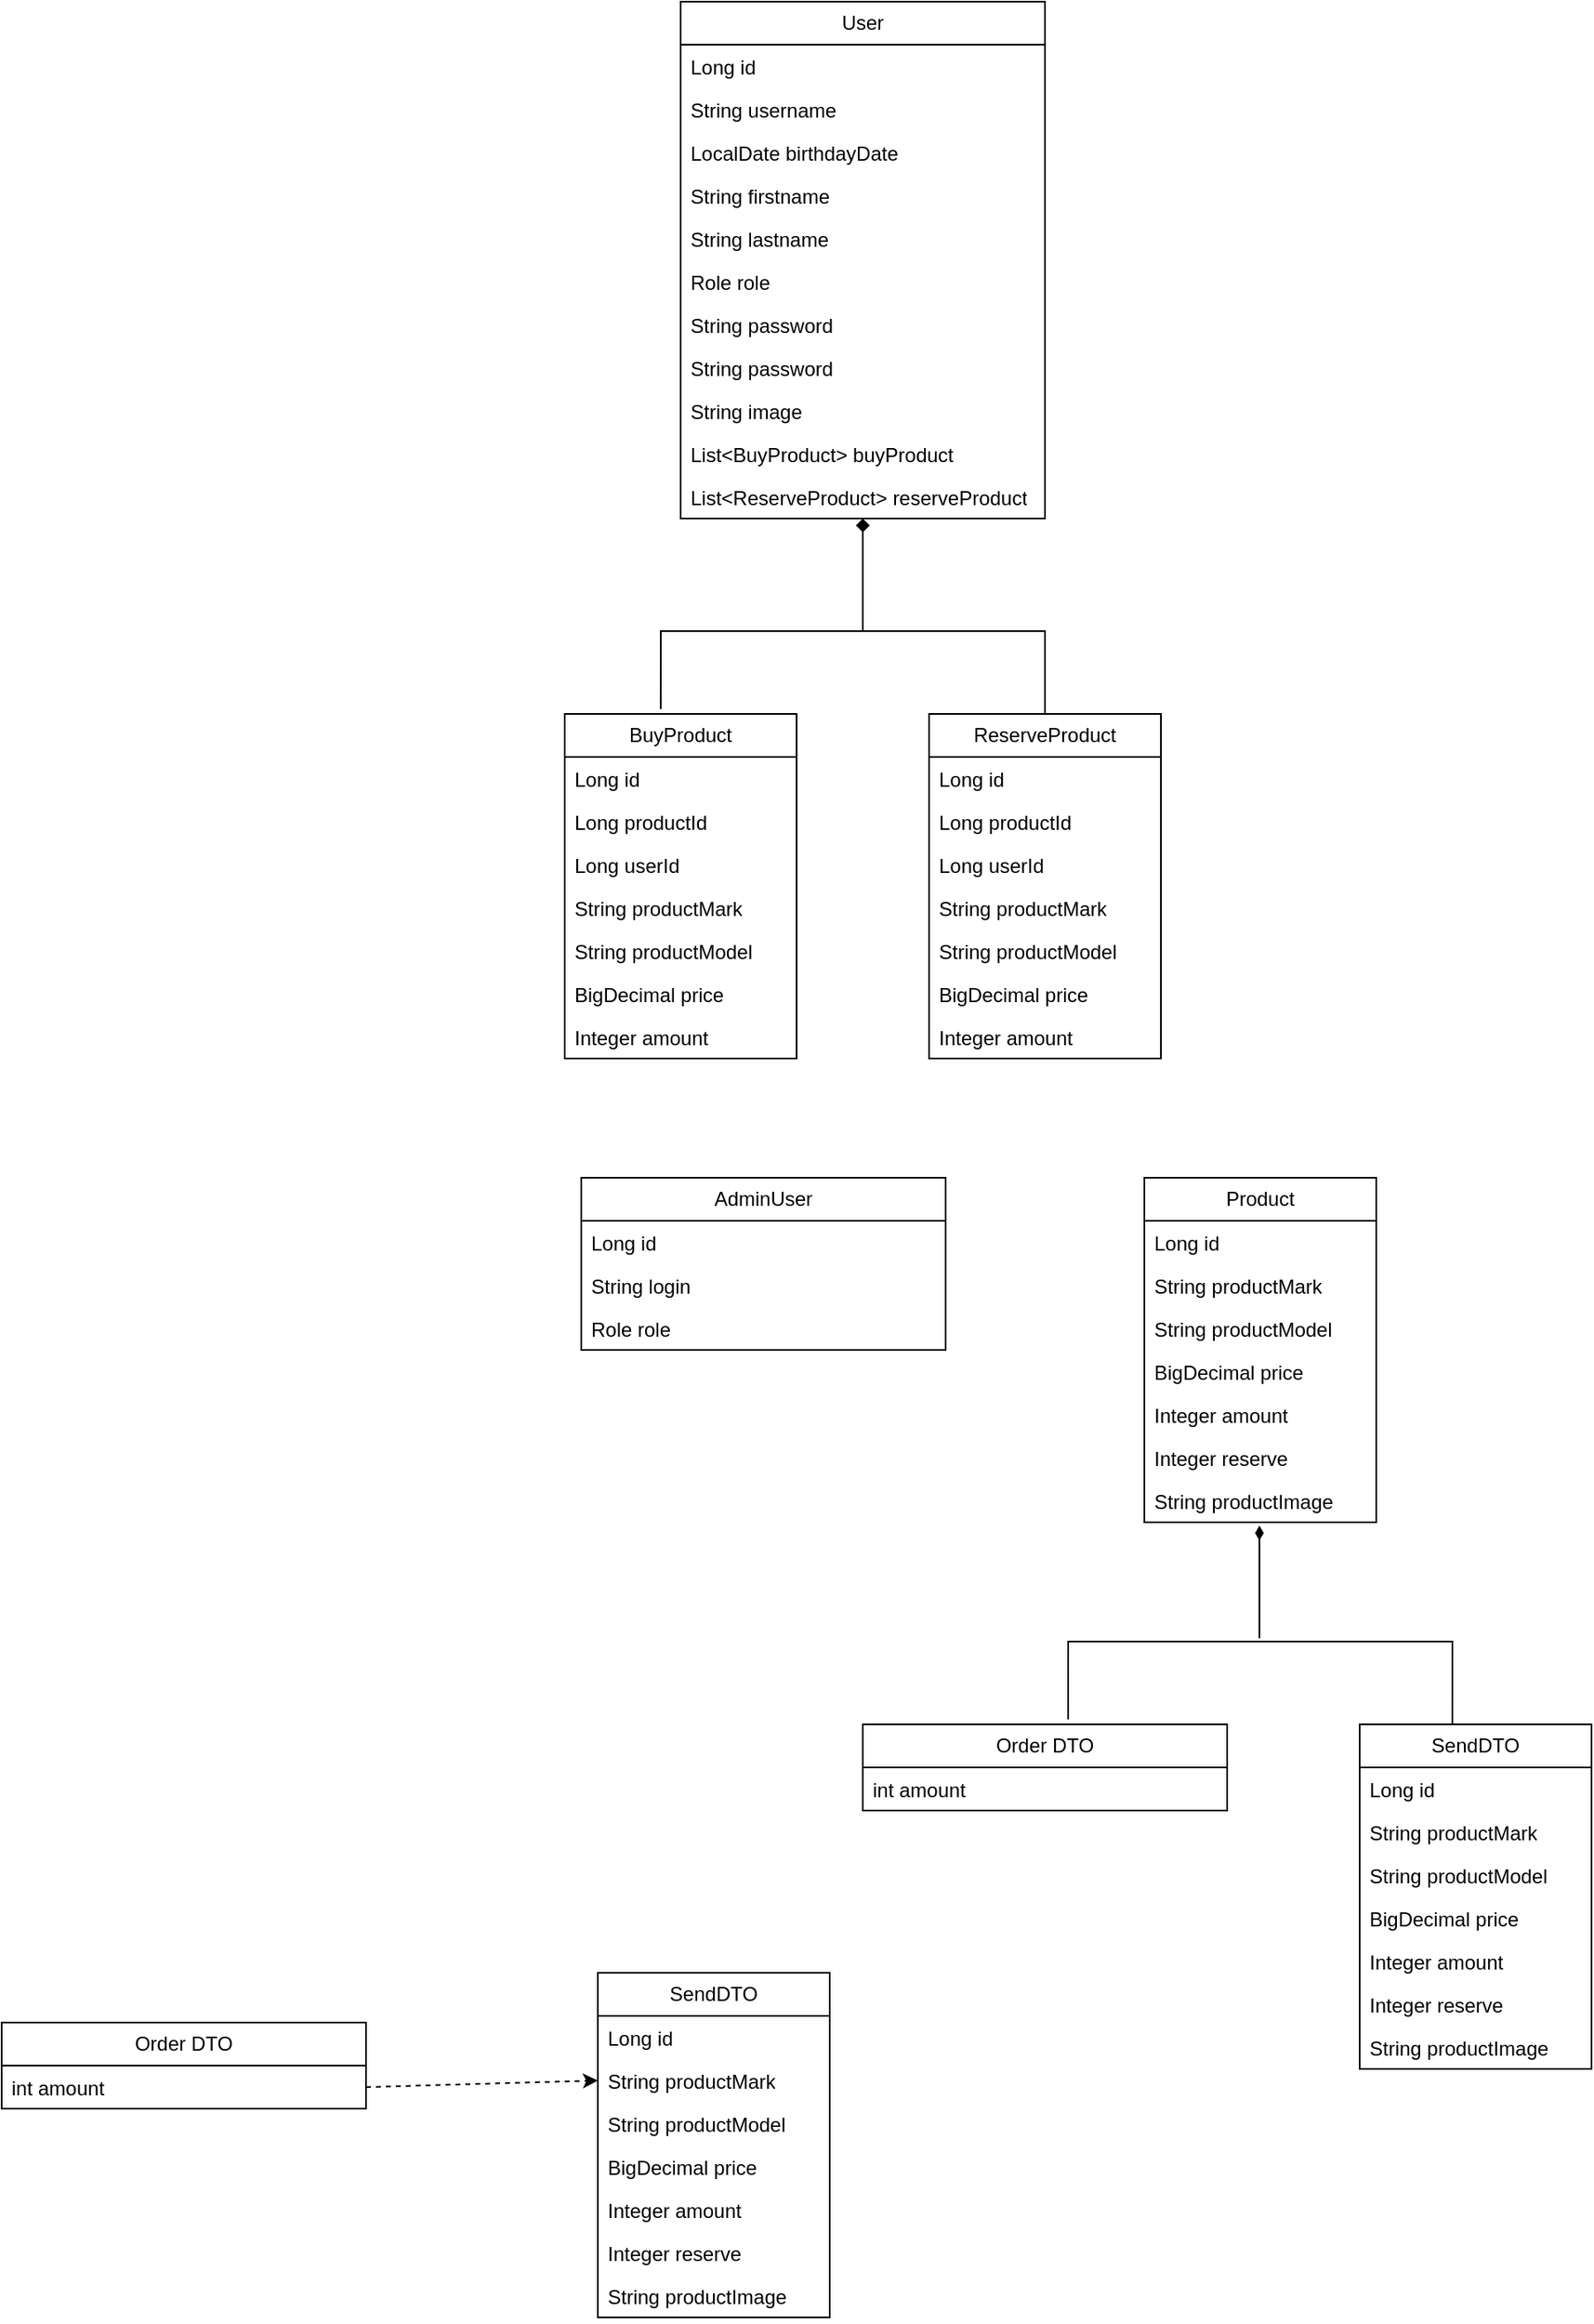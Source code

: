 <mxfile version="24.6.5" type="github">
  <diagram name="Страница — 1" id="O1WO1RMwIrBOXO-8hIuK">
    <mxGraphModel dx="2183" dy="2029" grid="1" gridSize="10" guides="1" tooltips="1" connect="1" arrows="1" fold="1" page="1" pageScale="1" pageWidth="1169" pageHeight="827" math="0" shadow="0">
      <root>
        <mxCell id="0" />
        <mxCell id="1" parent="0" />
        <mxCell id="cXYuQSKlXhiI92pEb4eg-7" value="BuyProduct" style="swimlane;fontStyle=0;childLayout=stackLayout;horizontal=1;startSize=26;fillColor=none;horizontalStack=0;resizeParent=1;resizeParentMax=0;resizeLast=0;collapsible=1;marginBottom=0;whiteSpace=wrap;html=1;" parent="1" vertex="1">
          <mxGeometry x="420" y="400" width="140" height="208" as="geometry" />
        </mxCell>
        <mxCell id="cXYuQSKlXhiI92pEb4eg-9" value="Long id" style="text;strokeColor=none;fillColor=none;align=left;verticalAlign=top;spacingLeft=4;spacingRight=4;overflow=hidden;rotatable=0;points=[[0,0.5],[1,0.5]];portConstraint=eastwest;whiteSpace=wrap;html=1;" parent="cXYuQSKlXhiI92pEb4eg-7" vertex="1">
          <mxGeometry y="26" width="140" height="26" as="geometry" />
        </mxCell>
        <mxCell id="cXYuQSKlXhiI92pEb4eg-10" value="Long productId" style="text;strokeColor=none;fillColor=none;align=left;verticalAlign=top;spacingLeft=4;spacingRight=4;overflow=hidden;rotatable=0;points=[[0,0.5],[1,0.5]];portConstraint=eastwest;whiteSpace=wrap;html=1;" parent="cXYuQSKlXhiI92pEb4eg-7" vertex="1">
          <mxGeometry y="52" width="140" height="26" as="geometry" />
        </mxCell>
        <mxCell id="cXYuQSKlXhiI92pEb4eg-14" value="Long userId" style="text;strokeColor=none;fillColor=none;align=left;verticalAlign=top;spacingLeft=4;spacingRight=4;overflow=hidden;rotatable=0;points=[[0,0.5],[1,0.5]];portConstraint=eastwest;whiteSpace=wrap;html=1;" parent="cXYuQSKlXhiI92pEb4eg-7" vertex="1">
          <mxGeometry y="78" width="140" height="26" as="geometry" />
        </mxCell>
        <mxCell id="cXYuQSKlXhiI92pEb4eg-13" value="String productMark" style="text;strokeColor=none;fillColor=none;align=left;verticalAlign=top;spacingLeft=4;spacingRight=4;overflow=hidden;rotatable=0;points=[[0,0.5],[1,0.5]];portConstraint=eastwest;whiteSpace=wrap;html=1;" parent="cXYuQSKlXhiI92pEb4eg-7" vertex="1">
          <mxGeometry y="104" width="140" height="26" as="geometry" />
        </mxCell>
        <mxCell id="cXYuQSKlXhiI92pEb4eg-15" value="String productModel" style="text;strokeColor=none;fillColor=none;align=left;verticalAlign=top;spacingLeft=4;spacingRight=4;overflow=hidden;rotatable=0;points=[[0,0.5],[1,0.5]];portConstraint=eastwest;whiteSpace=wrap;html=1;" parent="cXYuQSKlXhiI92pEb4eg-7" vertex="1">
          <mxGeometry y="130" width="140" height="26" as="geometry" />
        </mxCell>
        <mxCell id="cXYuQSKlXhiI92pEb4eg-16" value="BigDecimal price" style="text;strokeColor=none;fillColor=none;align=left;verticalAlign=top;spacingLeft=4;spacingRight=4;overflow=hidden;rotatable=0;points=[[0,0.5],[1,0.5]];portConstraint=eastwest;whiteSpace=wrap;html=1;" parent="cXYuQSKlXhiI92pEb4eg-7" vertex="1">
          <mxGeometry y="156" width="140" height="26" as="geometry" />
        </mxCell>
        <mxCell id="cXYuQSKlXhiI92pEb4eg-17" value="Integer amount" style="text;strokeColor=none;fillColor=none;align=left;verticalAlign=top;spacingLeft=4;spacingRight=4;overflow=hidden;rotatable=0;points=[[0,0.5],[1,0.5]];portConstraint=eastwest;whiteSpace=wrap;html=1;" parent="cXYuQSKlXhiI92pEb4eg-7" vertex="1">
          <mxGeometry y="182" width="140" height="26" as="geometry" />
        </mxCell>
        <mxCell id="cXYuQSKlXhiI92pEb4eg-18" value="User" style="swimlane;fontStyle=0;childLayout=stackLayout;horizontal=1;startSize=26;fillColor=none;horizontalStack=0;resizeParent=1;resizeParentMax=0;resizeLast=0;collapsible=1;marginBottom=0;whiteSpace=wrap;html=1;" parent="1" vertex="1">
          <mxGeometry x="490" y="-30" width="220" height="312" as="geometry" />
        </mxCell>
        <mxCell id="cXYuQSKlXhiI92pEb4eg-19" value="Long id" style="text;strokeColor=none;fillColor=none;align=left;verticalAlign=top;spacingLeft=4;spacingRight=4;overflow=hidden;rotatable=0;points=[[0,0.5],[1,0.5]];portConstraint=eastwest;whiteSpace=wrap;html=1;" parent="cXYuQSKlXhiI92pEb4eg-18" vertex="1">
          <mxGeometry y="26" width="220" height="26" as="geometry" />
        </mxCell>
        <mxCell id="cXYuQSKlXhiI92pEb4eg-20" value="String username" style="text;strokeColor=none;fillColor=none;align=left;verticalAlign=top;spacingLeft=4;spacingRight=4;overflow=hidden;rotatable=0;points=[[0,0.5],[1,0.5]];portConstraint=eastwest;whiteSpace=wrap;html=1;" parent="cXYuQSKlXhiI92pEb4eg-18" vertex="1">
          <mxGeometry y="52" width="220" height="26" as="geometry" />
        </mxCell>
        <mxCell id="cXYuQSKlXhiI92pEb4eg-21" value="LocalDate birthdayDate" style="text;strokeColor=none;fillColor=none;align=left;verticalAlign=top;spacingLeft=4;spacingRight=4;overflow=hidden;rotatable=0;points=[[0,0.5],[1,0.5]];portConstraint=eastwest;whiteSpace=wrap;html=1;" parent="cXYuQSKlXhiI92pEb4eg-18" vertex="1">
          <mxGeometry y="78" width="220" height="26" as="geometry" />
        </mxCell>
        <mxCell id="cXYuQSKlXhiI92pEb4eg-22" value="String firstname" style="text;strokeColor=none;fillColor=none;align=left;verticalAlign=top;spacingLeft=4;spacingRight=4;overflow=hidden;rotatable=0;points=[[0,0.5],[1,0.5]];portConstraint=eastwest;whiteSpace=wrap;html=1;" parent="cXYuQSKlXhiI92pEb4eg-18" vertex="1">
          <mxGeometry y="104" width="220" height="26" as="geometry" />
        </mxCell>
        <mxCell id="cXYuQSKlXhiI92pEb4eg-23" value="String lastname" style="text;strokeColor=none;fillColor=none;align=left;verticalAlign=top;spacingLeft=4;spacingRight=4;overflow=hidden;rotatable=0;points=[[0,0.5],[1,0.5]];portConstraint=eastwest;whiteSpace=wrap;html=1;" parent="cXYuQSKlXhiI92pEb4eg-18" vertex="1">
          <mxGeometry y="130" width="220" height="26" as="geometry" />
        </mxCell>
        <mxCell id="cXYuQSKlXhiI92pEb4eg-24" value="Role role" style="text;strokeColor=none;fillColor=none;align=left;verticalAlign=top;spacingLeft=4;spacingRight=4;overflow=hidden;rotatable=0;points=[[0,0.5],[1,0.5]];portConstraint=eastwest;whiteSpace=wrap;html=1;" parent="cXYuQSKlXhiI92pEb4eg-18" vertex="1">
          <mxGeometry y="156" width="220" height="26" as="geometry" />
        </mxCell>
        <mxCell id="cXYuQSKlXhiI92pEb4eg-25" value="String password" style="text;strokeColor=none;fillColor=none;align=left;verticalAlign=top;spacingLeft=4;spacingRight=4;overflow=hidden;rotatable=0;points=[[0,0.5],[1,0.5]];portConstraint=eastwest;whiteSpace=wrap;html=1;" parent="cXYuQSKlXhiI92pEb4eg-18" vertex="1">
          <mxGeometry y="182" width="220" height="26" as="geometry" />
        </mxCell>
        <mxCell id="cXYuQSKlXhiI92pEb4eg-34" value="String password" style="text;strokeColor=none;fillColor=none;align=left;verticalAlign=top;spacingLeft=4;spacingRight=4;overflow=hidden;rotatable=0;points=[[0,0.5],[1,0.5]];portConstraint=eastwest;whiteSpace=wrap;html=1;" parent="cXYuQSKlXhiI92pEb4eg-18" vertex="1">
          <mxGeometry y="208" width="220" height="26" as="geometry" />
        </mxCell>
        <mxCell id="cXYuQSKlXhiI92pEb4eg-37" value="String image" style="text;strokeColor=none;fillColor=none;align=left;verticalAlign=top;spacingLeft=4;spacingRight=4;overflow=hidden;rotatable=0;points=[[0,0.5],[1,0.5]];portConstraint=eastwest;whiteSpace=wrap;html=1;" parent="cXYuQSKlXhiI92pEb4eg-18" vertex="1">
          <mxGeometry y="234" width="220" height="26" as="geometry" />
        </mxCell>
        <mxCell id="cXYuQSKlXhiI92pEb4eg-36" value="List&amp;lt;BuyProduct&amp;gt; buyProduct" style="text;strokeColor=none;fillColor=none;align=left;verticalAlign=top;spacingLeft=4;spacingRight=4;overflow=hidden;rotatable=0;points=[[0,0.5],[1,0.5]];portConstraint=eastwest;whiteSpace=wrap;html=1;" parent="cXYuQSKlXhiI92pEb4eg-18" vertex="1">
          <mxGeometry y="260" width="220" height="26" as="geometry" />
        </mxCell>
        <mxCell id="cXYuQSKlXhiI92pEb4eg-35" value="List&amp;lt;ReserveProduct&amp;gt; reserveProduct" style="text;strokeColor=none;fillColor=none;align=left;verticalAlign=top;spacingLeft=4;spacingRight=4;overflow=hidden;rotatable=0;points=[[0,0.5],[1,0.5]];portConstraint=eastwest;whiteSpace=wrap;html=1;" parent="cXYuQSKlXhiI92pEb4eg-18" vertex="1">
          <mxGeometry y="286" width="220" height="26" as="geometry" />
        </mxCell>
        <mxCell id="cXYuQSKlXhiI92pEb4eg-26" value="ReserveProduct" style="swimlane;fontStyle=0;childLayout=stackLayout;horizontal=1;startSize=26;fillColor=none;horizontalStack=0;resizeParent=1;resizeParentMax=0;resizeLast=0;collapsible=1;marginBottom=0;whiteSpace=wrap;html=1;" parent="1" vertex="1">
          <mxGeometry x="640" y="400" width="140" height="208" as="geometry" />
        </mxCell>
        <mxCell id="cXYuQSKlXhiI92pEb4eg-27" value="Long id" style="text;strokeColor=none;fillColor=none;align=left;verticalAlign=top;spacingLeft=4;spacingRight=4;overflow=hidden;rotatable=0;points=[[0,0.5],[1,0.5]];portConstraint=eastwest;whiteSpace=wrap;html=1;" parent="cXYuQSKlXhiI92pEb4eg-26" vertex="1">
          <mxGeometry y="26" width="140" height="26" as="geometry" />
        </mxCell>
        <mxCell id="cXYuQSKlXhiI92pEb4eg-28" value="Long productId" style="text;strokeColor=none;fillColor=none;align=left;verticalAlign=top;spacingLeft=4;spacingRight=4;overflow=hidden;rotatable=0;points=[[0,0.5],[1,0.5]];portConstraint=eastwest;whiteSpace=wrap;html=1;" parent="cXYuQSKlXhiI92pEb4eg-26" vertex="1">
          <mxGeometry y="52" width="140" height="26" as="geometry" />
        </mxCell>
        <mxCell id="cXYuQSKlXhiI92pEb4eg-29" value="Long userId" style="text;strokeColor=none;fillColor=none;align=left;verticalAlign=top;spacingLeft=4;spacingRight=4;overflow=hidden;rotatable=0;points=[[0,0.5],[1,0.5]];portConstraint=eastwest;whiteSpace=wrap;html=1;" parent="cXYuQSKlXhiI92pEb4eg-26" vertex="1">
          <mxGeometry y="78" width="140" height="26" as="geometry" />
        </mxCell>
        <mxCell id="cXYuQSKlXhiI92pEb4eg-30" value="String productMark" style="text;strokeColor=none;fillColor=none;align=left;verticalAlign=top;spacingLeft=4;spacingRight=4;overflow=hidden;rotatable=0;points=[[0,0.5],[1,0.5]];portConstraint=eastwest;whiteSpace=wrap;html=1;" parent="cXYuQSKlXhiI92pEb4eg-26" vertex="1">
          <mxGeometry y="104" width="140" height="26" as="geometry" />
        </mxCell>
        <mxCell id="cXYuQSKlXhiI92pEb4eg-31" value="String productModel" style="text;strokeColor=none;fillColor=none;align=left;verticalAlign=top;spacingLeft=4;spacingRight=4;overflow=hidden;rotatable=0;points=[[0,0.5],[1,0.5]];portConstraint=eastwest;whiteSpace=wrap;html=1;" parent="cXYuQSKlXhiI92pEb4eg-26" vertex="1">
          <mxGeometry y="130" width="140" height="26" as="geometry" />
        </mxCell>
        <mxCell id="cXYuQSKlXhiI92pEb4eg-32" value="BigDecimal price" style="text;strokeColor=none;fillColor=none;align=left;verticalAlign=top;spacingLeft=4;spacingRight=4;overflow=hidden;rotatable=0;points=[[0,0.5],[1,0.5]];portConstraint=eastwest;whiteSpace=wrap;html=1;" parent="cXYuQSKlXhiI92pEb4eg-26" vertex="1">
          <mxGeometry y="156" width="140" height="26" as="geometry" />
        </mxCell>
        <mxCell id="cXYuQSKlXhiI92pEb4eg-33" value="Integer amount" style="text;strokeColor=none;fillColor=none;align=left;verticalAlign=top;spacingLeft=4;spacingRight=4;overflow=hidden;rotatable=0;points=[[0,0.5],[1,0.5]];portConstraint=eastwest;whiteSpace=wrap;html=1;" parent="cXYuQSKlXhiI92pEb4eg-26" vertex="1">
          <mxGeometry y="182" width="140" height="26" as="geometry" />
        </mxCell>
        <mxCell id="cXYuQSKlXhiI92pEb4eg-39" value="" style="endArrow=none;startArrow=none;endFill=0;startFill=0;html=1;rounded=0;entryX=0.5;entryY=0;entryDx=0;entryDy=0;exitX=0.414;exitY=-0.014;exitDx=0;exitDy=0;exitPerimeter=0;edgeStyle=orthogonalEdgeStyle;" parent="1" source="cXYuQSKlXhiI92pEb4eg-7" target="cXYuQSKlXhiI92pEb4eg-26" edge="1">
          <mxGeometry width="160" relative="1" as="geometry">
            <mxPoint x="280" y="410" as="sourcePoint" />
            <mxPoint x="440" y="410" as="targetPoint" />
            <Array as="points">
              <mxPoint x="478" y="350" />
              <mxPoint x="710" y="350" />
            </Array>
          </mxGeometry>
        </mxCell>
        <mxCell id="cXYuQSKlXhiI92pEb4eg-41" value="" style="html=1;verticalAlign=bottom;endArrow=diamond;curved=0;rounded=0;entryX=0.5;entryY=1;entryDx=0;entryDy=0;endFill=1;" parent="1" target="cXYuQSKlXhiI92pEb4eg-18" edge="1">
          <mxGeometry width="80" relative="1" as="geometry">
            <mxPoint x="600" y="350" as="sourcePoint" />
            <mxPoint x="400" y="410" as="targetPoint" />
          </mxGeometry>
        </mxCell>
        <mxCell id="0KgXcEV3RY6ZN3-biVfc-9" value="AdminUser" style="swimlane;fontStyle=0;childLayout=stackLayout;horizontal=1;startSize=26;fillColor=none;horizontalStack=0;resizeParent=1;resizeParentMax=0;resizeLast=0;collapsible=1;marginBottom=0;whiteSpace=wrap;html=1;" vertex="1" parent="1">
          <mxGeometry x="430" y="680" width="220" height="104" as="geometry" />
        </mxCell>
        <mxCell id="0KgXcEV3RY6ZN3-biVfc-10" value="Long id" style="text;strokeColor=none;fillColor=none;align=left;verticalAlign=top;spacingLeft=4;spacingRight=4;overflow=hidden;rotatable=0;points=[[0,0.5],[1,0.5]];portConstraint=eastwest;whiteSpace=wrap;html=1;" vertex="1" parent="0KgXcEV3RY6ZN3-biVfc-9">
          <mxGeometry y="26" width="220" height="26" as="geometry" />
        </mxCell>
        <mxCell id="0KgXcEV3RY6ZN3-biVfc-11" value="String login" style="text;strokeColor=none;fillColor=none;align=left;verticalAlign=top;spacingLeft=4;spacingRight=4;overflow=hidden;rotatable=0;points=[[0,0.5],[1,0.5]];portConstraint=eastwest;whiteSpace=wrap;html=1;" vertex="1" parent="0KgXcEV3RY6ZN3-biVfc-9">
          <mxGeometry y="52" width="220" height="26" as="geometry" />
        </mxCell>
        <mxCell id="0KgXcEV3RY6ZN3-biVfc-12" value="Role role" style="text;strokeColor=none;fillColor=none;align=left;verticalAlign=top;spacingLeft=4;spacingRight=4;overflow=hidden;rotatable=0;points=[[0,0.5],[1,0.5]];portConstraint=eastwest;whiteSpace=wrap;html=1;" vertex="1" parent="0KgXcEV3RY6ZN3-biVfc-9">
          <mxGeometry y="78" width="220" height="26" as="geometry" />
        </mxCell>
        <mxCell id="0KgXcEV3RY6ZN3-biVfc-52" value="Product" style="swimlane;fontStyle=0;childLayout=stackLayout;horizontal=1;startSize=26;fillColor=none;horizontalStack=0;resizeParent=1;resizeParentMax=0;resizeLast=0;collapsible=1;marginBottom=0;whiteSpace=wrap;html=1;" vertex="1" parent="1">
          <mxGeometry x="770" y="680" width="140" height="208" as="geometry" />
        </mxCell>
        <mxCell id="0KgXcEV3RY6ZN3-biVfc-53" value="Long id" style="text;strokeColor=none;fillColor=none;align=left;verticalAlign=top;spacingLeft=4;spacingRight=4;overflow=hidden;rotatable=0;points=[[0,0.5],[1,0.5]];portConstraint=eastwest;whiteSpace=wrap;html=1;" vertex="1" parent="0KgXcEV3RY6ZN3-biVfc-52">
          <mxGeometry y="26" width="140" height="26" as="geometry" />
        </mxCell>
        <mxCell id="0KgXcEV3RY6ZN3-biVfc-56" value="String productMark" style="text;strokeColor=none;fillColor=none;align=left;verticalAlign=top;spacingLeft=4;spacingRight=4;overflow=hidden;rotatable=0;points=[[0,0.5],[1,0.5]];portConstraint=eastwest;whiteSpace=wrap;html=1;" vertex="1" parent="0KgXcEV3RY6ZN3-biVfc-52">
          <mxGeometry y="52" width="140" height="26" as="geometry" />
        </mxCell>
        <mxCell id="0KgXcEV3RY6ZN3-biVfc-57" value="String productModel" style="text;strokeColor=none;fillColor=none;align=left;verticalAlign=top;spacingLeft=4;spacingRight=4;overflow=hidden;rotatable=0;points=[[0,0.5],[1,0.5]];portConstraint=eastwest;whiteSpace=wrap;html=1;" vertex="1" parent="0KgXcEV3RY6ZN3-biVfc-52">
          <mxGeometry y="78" width="140" height="26" as="geometry" />
        </mxCell>
        <mxCell id="0KgXcEV3RY6ZN3-biVfc-58" value="BigDecimal price" style="text;strokeColor=none;fillColor=none;align=left;verticalAlign=top;spacingLeft=4;spacingRight=4;overflow=hidden;rotatable=0;points=[[0,0.5],[1,0.5]];portConstraint=eastwest;whiteSpace=wrap;html=1;" vertex="1" parent="0KgXcEV3RY6ZN3-biVfc-52">
          <mxGeometry y="104" width="140" height="26" as="geometry" />
        </mxCell>
        <mxCell id="0KgXcEV3RY6ZN3-biVfc-59" value="Integer amount" style="text;strokeColor=none;fillColor=none;align=left;verticalAlign=top;spacingLeft=4;spacingRight=4;overflow=hidden;rotatable=0;points=[[0,0.5],[1,0.5]];portConstraint=eastwest;whiteSpace=wrap;html=1;" vertex="1" parent="0KgXcEV3RY6ZN3-biVfc-52">
          <mxGeometry y="130" width="140" height="26" as="geometry" />
        </mxCell>
        <mxCell id="0KgXcEV3RY6ZN3-biVfc-60" value="Integer reserve" style="text;strokeColor=none;fillColor=none;align=left;verticalAlign=top;spacingLeft=4;spacingRight=4;overflow=hidden;rotatable=0;points=[[0,0.5],[1,0.5]];portConstraint=eastwest;whiteSpace=wrap;html=1;" vertex="1" parent="0KgXcEV3RY6ZN3-biVfc-52">
          <mxGeometry y="156" width="140" height="26" as="geometry" />
        </mxCell>
        <mxCell id="0KgXcEV3RY6ZN3-biVfc-61" value="String productImage" style="text;strokeColor=none;fillColor=none;align=left;verticalAlign=top;spacingLeft=4;spacingRight=4;overflow=hidden;rotatable=0;points=[[0,0.5],[1,0.5]];portConstraint=eastwest;whiteSpace=wrap;html=1;" vertex="1" parent="0KgXcEV3RY6ZN3-biVfc-52">
          <mxGeometry y="182" width="140" height="26" as="geometry" />
        </mxCell>
        <mxCell id="0KgXcEV3RY6ZN3-biVfc-62" value="Order DTO" style="swimlane;fontStyle=0;childLayout=stackLayout;horizontal=1;startSize=26;fillColor=none;horizontalStack=0;resizeParent=1;resizeParentMax=0;resizeLast=0;collapsible=1;marginBottom=0;whiteSpace=wrap;html=1;" vertex="1" parent="1">
          <mxGeometry x="600" y="1010" width="220" height="52" as="geometry" />
        </mxCell>
        <mxCell id="0KgXcEV3RY6ZN3-biVfc-65" value="int amount" style="text;strokeColor=none;fillColor=none;align=left;verticalAlign=top;spacingLeft=4;spacingRight=4;overflow=hidden;rotatable=0;points=[[0,0.5],[1,0.5]];portConstraint=eastwest;whiteSpace=wrap;html=1;" vertex="1" parent="0KgXcEV3RY6ZN3-biVfc-62">
          <mxGeometry y="26" width="220" height="26" as="geometry" />
        </mxCell>
        <mxCell id="0KgXcEV3RY6ZN3-biVfc-70" value="" style="endArrow=none;startArrow=none;endFill=0;startFill=0;html=1;rounded=0;entryX=0.5;entryY=0;entryDx=0;entryDy=0;exitX=0.414;exitY=-0.014;exitDx=0;exitDy=0;exitPerimeter=0;edgeStyle=orthogonalEdgeStyle;" edge="1" parent="1">
          <mxGeometry width="160" relative="1" as="geometry">
            <mxPoint x="723.97" y="1007" as="sourcePoint" />
            <mxPoint x="955.97" y="1010" as="targetPoint" />
            <Array as="points">
              <mxPoint x="723.97" y="960" />
              <mxPoint x="955.97" y="960" />
            </Array>
          </mxGeometry>
        </mxCell>
        <mxCell id="0KgXcEV3RY6ZN3-biVfc-71" value="" style="html=1;verticalAlign=bottom;endArrow=diamondThin;curved=0;rounded=0;entryX=0.5;entryY=1;entryDx=0;entryDy=0;endFill=1;" edge="1" parent="1">
          <mxGeometry width="80" relative="1" as="geometry">
            <mxPoint x="839.47" y="958" as="sourcePoint" />
            <mxPoint x="839.47" y="890" as="targetPoint" />
          </mxGeometry>
        </mxCell>
        <mxCell id="0KgXcEV3RY6ZN3-biVfc-80" value="SendDTO" style="swimlane;fontStyle=0;childLayout=stackLayout;horizontal=1;startSize=26;fillColor=none;horizontalStack=0;resizeParent=1;resizeParentMax=0;resizeLast=0;collapsible=1;marginBottom=0;whiteSpace=wrap;html=1;" vertex="1" parent="1">
          <mxGeometry x="900" y="1010" width="140" height="208" as="geometry" />
        </mxCell>
        <mxCell id="0KgXcEV3RY6ZN3-biVfc-81" value="Long id" style="text;strokeColor=none;fillColor=none;align=left;verticalAlign=top;spacingLeft=4;spacingRight=4;overflow=hidden;rotatable=0;points=[[0,0.5],[1,0.5]];portConstraint=eastwest;whiteSpace=wrap;html=1;" vertex="1" parent="0KgXcEV3RY6ZN3-biVfc-80">
          <mxGeometry y="26" width="140" height="26" as="geometry" />
        </mxCell>
        <mxCell id="0KgXcEV3RY6ZN3-biVfc-82" value="String productMark" style="text;strokeColor=none;fillColor=none;align=left;verticalAlign=top;spacingLeft=4;spacingRight=4;overflow=hidden;rotatable=0;points=[[0,0.5],[1,0.5]];portConstraint=eastwest;whiteSpace=wrap;html=1;" vertex="1" parent="0KgXcEV3RY6ZN3-biVfc-80">
          <mxGeometry y="52" width="140" height="26" as="geometry" />
        </mxCell>
        <mxCell id="0KgXcEV3RY6ZN3-biVfc-83" value="String productModel" style="text;strokeColor=none;fillColor=none;align=left;verticalAlign=top;spacingLeft=4;spacingRight=4;overflow=hidden;rotatable=0;points=[[0,0.5],[1,0.5]];portConstraint=eastwest;whiteSpace=wrap;html=1;" vertex="1" parent="0KgXcEV3RY6ZN3-biVfc-80">
          <mxGeometry y="78" width="140" height="26" as="geometry" />
        </mxCell>
        <mxCell id="0KgXcEV3RY6ZN3-biVfc-84" value="BigDecimal price" style="text;strokeColor=none;fillColor=none;align=left;verticalAlign=top;spacingLeft=4;spacingRight=4;overflow=hidden;rotatable=0;points=[[0,0.5],[1,0.5]];portConstraint=eastwest;whiteSpace=wrap;html=1;" vertex="1" parent="0KgXcEV3RY6ZN3-biVfc-80">
          <mxGeometry y="104" width="140" height="26" as="geometry" />
        </mxCell>
        <mxCell id="0KgXcEV3RY6ZN3-biVfc-85" value="Integer amount" style="text;strokeColor=none;fillColor=none;align=left;verticalAlign=top;spacingLeft=4;spacingRight=4;overflow=hidden;rotatable=0;points=[[0,0.5],[1,0.5]];portConstraint=eastwest;whiteSpace=wrap;html=1;" vertex="1" parent="0KgXcEV3RY6ZN3-biVfc-80">
          <mxGeometry y="130" width="140" height="26" as="geometry" />
        </mxCell>
        <mxCell id="0KgXcEV3RY6ZN3-biVfc-86" value="Integer reserve" style="text;strokeColor=none;fillColor=none;align=left;verticalAlign=top;spacingLeft=4;spacingRight=4;overflow=hidden;rotatable=0;points=[[0,0.5],[1,0.5]];portConstraint=eastwest;whiteSpace=wrap;html=1;" vertex="1" parent="0KgXcEV3RY6ZN3-biVfc-80">
          <mxGeometry y="156" width="140" height="26" as="geometry" />
        </mxCell>
        <mxCell id="0KgXcEV3RY6ZN3-biVfc-87" value="String productImage" style="text;strokeColor=none;fillColor=none;align=left;verticalAlign=top;spacingLeft=4;spacingRight=4;overflow=hidden;rotatable=0;points=[[0,0.5],[1,0.5]];portConstraint=eastwest;whiteSpace=wrap;html=1;" vertex="1" parent="0KgXcEV3RY6ZN3-biVfc-80">
          <mxGeometry y="182" width="140" height="26" as="geometry" />
        </mxCell>
        <mxCell id="0KgXcEV3RY6ZN3-biVfc-88" value="Order DTO" style="swimlane;fontStyle=0;childLayout=stackLayout;horizontal=1;startSize=26;fillColor=none;horizontalStack=0;resizeParent=1;resizeParentMax=0;resizeLast=0;collapsible=1;marginBottom=0;whiteSpace=wrap;html=1;" vertex="1" parent="1">
          <mxGeometry x="80" y="1190" width="220" height="52" as="geometry" />
        </mxCell>
        <mxCell id="0KgXcEV3RY6ZN3-biVfc-89" value="int amount" style="text;strokeColor=none;fillColor=none;align=left;verticalAlign=top;spacingLeft=4;spacingRight=4;overflow=hidden;rotatable=0;points=[[0,0.5],[1,0.5]];portConstraint=eastwest;whiteSpace=wrap;html=1;" vertex="1" parent="0KgXcEV3RY6ZN3-biVfc-88">
          <mxGeometry y="26" width="220" height="26" as="geometry" />
        </mxCell>
        <mxCell id="0KgXcEV3RY6ZN3-biVfc-90" value="SendDTO" style="swimlane;fontStyle=0;childLayout=stackLayout;horizontal=1;startSize=26;fillColor=none;horizontalStack=0;resizeParent=1;resizeParentMax=0;resizeLast=0;collapsible=1;marginBottom=0;whiteSpace=wrap;html=1;" vertex="1" parent="1">
          <mxGeometry x="440" y="1160" width="140" height="208" as="geometry" />
        </mxCell>
        <mxCell id="0KgXcEV3RY6ZN3-biVfc-91" value="Long id" style="text;strokeColor=none;fillColor=none;align=left;verticalAlign=top;spacingLeft=4;spacingRight=4;overflow=hidden;rotatable=0;points=[[0,0.5],[1,0.5]];portConstraint=eastwest;whiteSpace=wrap;html=1;" vertex="1" parent="0KgXcEV3RY6ZN3-biVfc-90">
          <mxGeometry y="26" width="140" height="26" as="geometry" />
        </mxCell>
        <mxCell id="0KgXcEV3RY6ZN3-biVfc-92" value="String productMark" style="text;strokeColor=none;fillColor=none;align=left;verticalAlign=top;spacingLeft=4;spacingRight=4;overflow=hidden;rotatable=0;points=[[0,0.5],[1,0.5]];portConstraint=eastwest;whiteSpace=wrap;html=1;" vertex="1" parent="0KgXcEV3RY6ZN3-biVfc-90">
          <mxGeometry y="52" width="140" height="26" as="geometry" />
        </mxCell>
        <mxCell id="0KgXcEV3RY6ZN3-biVfc-93" value="String productModel" style="text;strokeColor=none;fillColor=none;align=left;verticalAlign=top;spacingLeft=4;spacingRight=4;overflow=hidden;rotatable=0;points=[[0,0.5],[1,0.5]];portConstraint=eastwest;whiteSpace=wrap;html=1;" vertex="1" parent="0KgXcEV3RY6ZN3-biVfc-90">
          <mxGeometry y="78" width="140" height="26" as="geometry" />
        </mxCell>
        <mxCell id="0KgXcEV3RY6ZN3-biVfc-94" value="BigDecimal price" style="text;strokeColor=none;fillColor=none;align=left;verticalAlign=top;spacingLeft=4;spacingRight=4;overflow=hidden;rotatable=0;points=[[0,0.5],[1,0.5]];portConstraint=eastwest;whiteSpace=wrap;html=1;" vertex="1" parent="0KgXcEV3RY6ZN3-biVfc-90">
          <mxGeometry y="104" width="140" height="26" as="geometry" />
        </mxCell>
        <mxCell id="0KgXcEV3RY6ZN3-biVfc-95" value="Integer amount" style="text;strokeColor=none;fillColor=none;align=left;verticalAlign=top;spacingLeft=4;spacingRight=4;overflow=hidden;rotatable=0;points=[[0,0.5],[1,0.5]];portConstraint=eastwest;whiteSpace=wrap;html=1;" vertex="1" parent="0KgXcEV3RY6ZN3-biVfc-90">
          <mxGeometry y="130" width="140" height="26" as="geometry" />
        </mxCell>
        <mxCell id="0KgXcEV3RY6ZN3-biVfc-96" value="Integer reserve" style="text;strokeColor=none;fillColor=none;align=left;verticalAlign=top;spacingLeft=4;spacingRight=4;overflow=hidden;rotatable=0;points=[[0,0.5],[1,0.5]];portConstraint=eastwest;whiteSpace=wrap;html=1;" vertex="1" parent="0KgXcEV3RY6ZN3-biVfc-90">
          <mxGeometry y="156" width="140" height="26" as="geometry" />
        </mxCell>
        <mxCell id="0KgXcEV3RY6ZN3-biVfc-97" value="String productImage" style="text;strokeColor=none;fillColor=none;align=left;verticalAlign=top;spacingLeft=4;spacingRight=4;overflow=hidden;rotatable=0;points=[[0,0.5],[1,0.5]];portConstraint=eastwest;whiteSpace=wrap;html=1;" vertex="1" parent="0KgXcEV3RY6ZN3-biVfc-90">
          <mxGeometry y="182" width="140" height="26" as="geometry" />
        </mxCell>
        <mxCell id="0KgXcEV3RY6ZN3-biVfc-99" value="" style="endArrow=classic;html=1;rounded=0;exitX=1;exitY=0.5;exitDx=0;exitDy=0;entryX=0;entryY=0.5;entryDx=0;entryDy=0;dashed=1;" edge="1" parent="1" source="0KgXcEV3RY6ZN3-biVfc-89" target="0KgXcEV3RY6ZN3-biVfc-92">
          <mxGeometry width="50" height="50" relative="1" as="geometry">
            <mxPoint x="410" y="1230" as="sourcePoint" />
            <mxPoint x="460" y="1180" as="targetPoint" />
          </mxGeometry>
        </mxCell>
      </root>
    </mxGraphModel>
  </diagram>
</mxfile>
